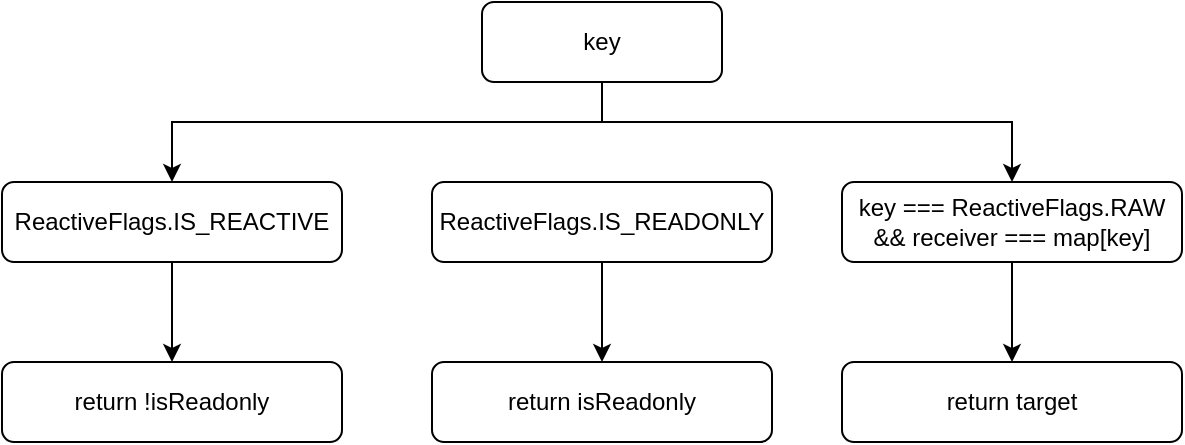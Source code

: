 <mxfile version="13.10.0" type="embed">
    <diagram id="Ss8gCinZ9slWQc-xm52g" name="第 1 页">
        <mxGraphModel dx="981" dy="299" grid="1" gridSize="10" guides="1" tooltips="1" connect="1" arrows="1" fold="1" page="1" pageScale="1" pageWidth="827" pageHeight="1169" math="0" shadow="0">
            <root>
                <mxCell id="0"/>
                <mxCell id="1" parent="0"/>
                <mxCell id="10" style="edgeStyle=orthogonalEdgeStyle;rounded=0;orthogonalLoop=1;jettySize=auto;html=1;entryX=0.5;entryY=0;entryDx=0;entryDy=0;" edge="1" parent="1" source="2" target="3">
                    <mxGeometry relative="1" as="geometry">
                        <Array as="points">
                            <mxPoint x="360" y="80"/>
                            <mxPoint x="145" y="80"/>
                        </Array>
                    </mxGeometry>
                </mxCell>
                <mxCell id="11" value="" style="edgeStyle=orthogonalEdgeStyle;rounded=0;orthogonalLoop=1;jettySize=auto;html=1;entryX=0.5;entryY=0;entryDx=0;entryDy=0;" edge="1" parent="1" source="2" target="7">
                    <mxGeometry relative="1" as="geometry">
                        <Array as="points">
                            <mxPoint x="360" y="80"/>
                            <mxPoint x="565" y="80"/>
                        </Array>
                    </mxGeometry>
                </mxCell>
                <mxCell id="2" value="key" style="rounded=1;whiteSpace=wrap;fontSize=12;glass=0;strokeWidth=1;shadow=0;" vertex="1" parent="1">
                    <mxGeometry x="300" y="20" width="120" height="40" as="geometry"/>
                </mxCell>
                <mxCell id="14" value="" style="edgeStyle=orthogonalEdgeStyle;rounded=0;orthogonalLoop=1;jettySize=auto;html=1;" edge="1" parent="1" source="3" target="4">
                    <mxGeometry relative="1" as="geometry"/>
                </mxCell>
                <mxCell id="3" value="ReactiveFlags.IS_REACTIVE" style="rounded=1;whiteSpace=wrap;fontSize=12;glass=0;strokeWidth=1;shadow=0;" vertex="1" parent="1">
                    <mxGeometry x="60" y="110" width="170" height="40" as="geometry"/>
                </mxCell>
                <mxCell id="4" value="return !isReadonly" style="rounded=1;whiteSpace=wrap;fontSize=12;glass=0;strokeWidth=1;shadow=0;" vertex="1" parent="1">
                    <mxGeometry x="60" y="200" width="170" height="40" as="geometry"/>
                </mxCell>
                <mxCell id="13" value="" style="edgeStyle=orthogonalEdgeStyle;rounded=0;orthogonalLoop=1;jettySize=auto;html=1;" edge="1" parent="1" source="5" target="6">
                    <mxGeometry relative="1" as="geometry"/>
                </mxCell>
                <mxCell id="5" value="ReactiveFlags.IS_READONLY" style="rounded=1;whiteSpace=wrap;fontSize=12;glass=0;strokeWidth=1;shadow=0;" vertex="1" parent="1">
                    <mxGeometry x="275" y="110" width="170" height="40" as="geometry"/>
                </mxCell>
                <mxCell id="6" value="return isReadonly" style="rounded=1;whiteSpace=wrap;fontSize=12;glass=0;strokeWidth=1;shadow=0;" vertex="1" parent="1">
                    <mxGeometry x="275" y="200" width="170" height="40" as="geometry"/>
                </mxCell>
                <mxCell id="12" value="" style="edgeStyle=orthogonalEdgeStyle;rounded=0;orthogonalLoop=1;jettySize=auto;html=1;" edge="1" parent="1" source="7" target="9">
                    <mxGeometry relative="1" as="geometry"/>
                </mxCell>
                <mxCell id="7" value="key === ReactiveFlags.RAW &amp;&amp; receiver === map[key]" style="rounded=1;whiteSpace=wrap;fontSize=12;glass=0;strokeWidth=1;shadow=0;" vertex="1" parent="1">
                    <mxGeometry x="480" y="110" width="170" height="40" as="geometry"/>
                </mxCell>
                <mxCell id="9" value="return target" style="rounded=1;whiteSpace=wrap;fontSize=12;glass=0;strokeWidth=1;shadow=0;" vertex="1" parent="1">
                    <mxGeometry x="480" y="200" width="170" height="40" as="geometry"/>
                </mxCell>
            </root>
        </mxGraphModel>
    </diagram>
</mxfile>